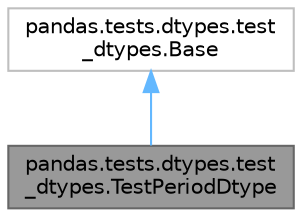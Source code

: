 digraph "pandas.tests.dtypes.test_dtypes.TestPeriodDtype"
{
 // LATEX_PDF_SIZE
  bgcolor="transparent";
  edge [fontname=Helvetica,fontsize=10,labelfontname=Helvetica,labelfontsize=10];
  node [fontname=Helvetica,fontsize=10,shape=box,height=0.2,width=0.4];
  Node1 [id="Node000001",label="pandas.tests.dtypes.test\l_dtypes.TestPeriodDtype",height=0.2,width=0.4,color="gray40", fillcolor="grey60", style="filled", fontcolor="black",tooltip=" "];
  Node2 -> Node1 [id="edge1_Node000001_Node000002",dir="back",color="steelblue1",style="solid",tooltip=" "];
  Node2 [id="Node000002",label="pandas.tests.dtypes.test\l_dtypes.Base",height=0.2,width=0.4,color="grey75", fillcolor="white", style="filled",URL="$df/d42/classpandas_1_1tests_1_1dtypes_1_1test__dtypes_1_1Base.html",tooltip=" "];
}

